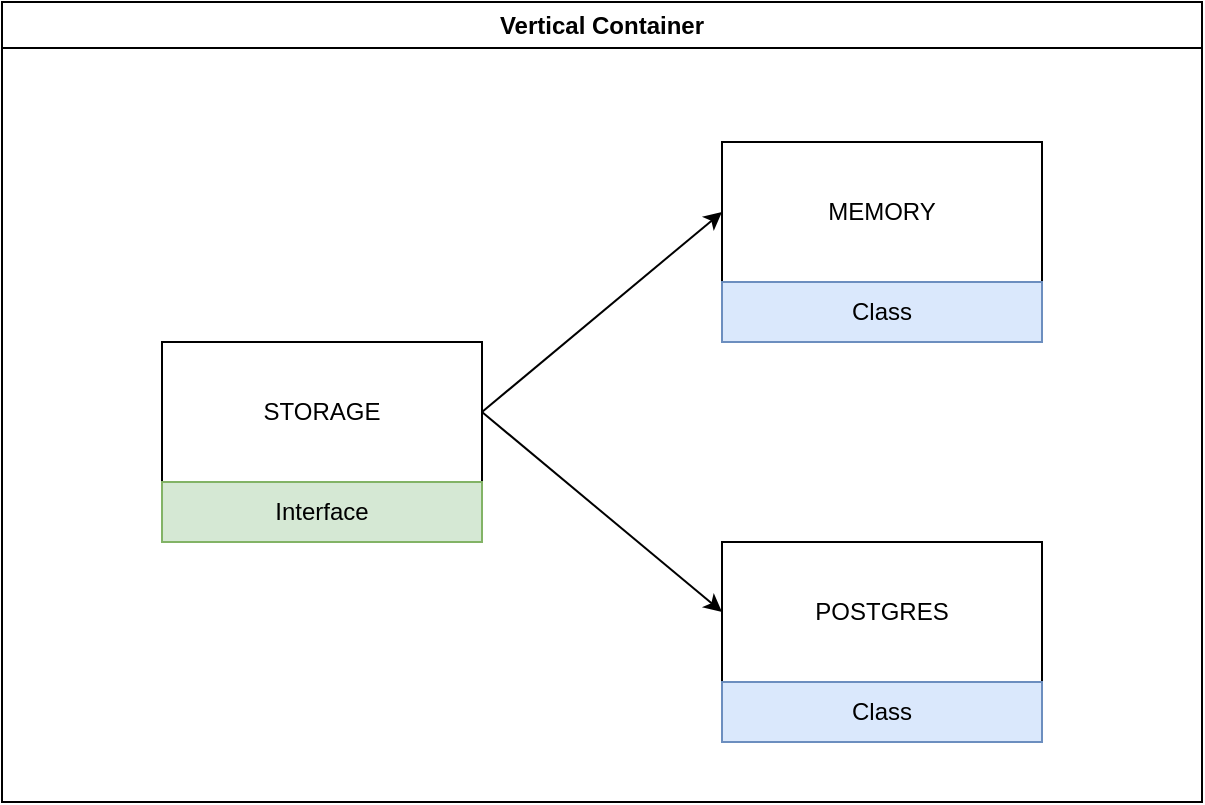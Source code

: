 <mxfile version="21.2.1" type="device">
  <diagram name="Página-1" id="3Wy5AoioANpt7kSRtT66">
    <mxGraphModel dx="1098" dy="868" grid="0" gridSize="10" guides="1" tooltips="1" connect="1" arrows="1" fold="1" page="0" pageScale="1" pageWidth="827" pageHeight="1169" math="0" shadow="0">
      <root>
        <mxCell id="0" />
        <mxCell id="1" parent="0" />
        <mxCell id="YRmfLfyFjltByYTLLrQv-3" value="Vertical Container" style="swimlane;whiteSpace=wrap;html=1;" vertex="1" parent="1">
          <mxGeometry x="114" y="54" width="600" height="400" as="geometry" />
        </mxCell>
        <mxCell id="YRmfLfyFjltByYTLLrQv-2" value="STORAGE" style="rounded=0;whiteSpace=wrap;html=1;" vertex="1" parent="YRmfLfyFjltByYTLLrQv-3">
          <mxGeometry x="80" y="170" width="160" height="70" as="geometry" />
        </mxCell>
        <mxCell id="YRmfLfyFjltByYTLLrQv-4" value="MEMORY" style="rounded=0;whiteSpace=wrap;html=1;" vertex="1" parent="YRmfLfyFjltByYTLLrQv-3">
          <mxGeometry x="360" y="70" width="160" height="70" as="geometry" />
        </mxCell>
        <mxCell id="YRmfLfyFjltByYTLLrQv-5" value="POSTGRES" style="rounded=0;whiteSpace=wrap;html=1;" vertex="1" parent="YRmfLfyFjltByYTLLrQv-3">
          <mxGeometry x="360" y="270" width="160" height="70" as="geometry" />
        </mxCell>
        <mxCell id="YRmfLfyFjltByYTLLrQv-6" value="" style="endArrow=classic;html=1;rounded=0;exitX=1;exitY=0.5;exitDx=0;exitDy=0;entryX=0;entryY=0.5;entryDx=0;entryDy=0;" edge="1" parent="YRmfLfyFjltByYTLLrQv-3" source="YRmfLfyFjltByYTLLrQv-2" target="YRmfLfyFjltByYTLLrQv-4">
          <mxGeometry width="50" height="50" relative="1" as="geometry">
            <mxPoint x="230" y="290" as="sourcePoint" />
            <mxPoint x="280" y="240" as="targetPoint" />
          </mxGeometry>
        </mxCell>
        <mxCell id="YRmfLfyFjltByYTLLrQv-7" value="" style="endArrow=classic;html=1;rounded=0;exitX=1;exitY=0.5;exitDx=0;exitDy=0;entryX=0;entryY=0.5;entryDx=0;entryDy=0;" edge="1" parent="YRmfLfyFjltByYTLLrQv-3" source="YRmfLfyFjltByYTLLrQv-2" target="YRmfLfyFjltByYTLLrQv-5">
          <mxGeometry width="50" height="50" relative="1" as="geometry">
            <mxPoint x="250" y="230" as="sourcePoint" />
            <mxPoint x="370" y="130" as="targetPoint" />
          </mxGeometry>
        </mxCell>
        <mxCell id="YRmfLfyFjltByYTLLrQv-8" value="Interface" style="text;html=1;strokeColor=#82b366;fillColor=#d5e8d4;align=center;verticalAlign=middle;whiteSpace=wrap;rounded=0;" vertex="1" parent="YRmfLfyFjltByYTLLrQv-3">
          <mxGeometry x="80" y="240" width="160" height="30" as="geometry" />
        </mxCell>
        <mxCell id="YRmfLfyFjltByYTLLrQv-9" value="Class" style="text;html=1;strokeColor=#6c8ebf;fillColor=#dae8fc;align=center;verticalAlign=middle;whiteSpace=wrap;rounded=0;" vertex="1" parent="YRmfLfyFjltByYTLLrQv-3">
          <mxGeometry x="360" y="340" width="160" height="30" as="geometry" />
        </mxCell>
        <mxCell id="YRmfLfyFjltByYTLLrQv-10" value="Class" style="text;html=1;strokeColor=#6c8ebf;fillColor=#dae8fc;align=center;verticalAlign=middle;whiteSpace=wrap;rounded=0;" vertex="1" parent="YRmfLfyFjltByYTLLrQv-3">
          <mxGeometry x="360" y="140" width="160" height="30" as="geometry" />
        </mxCell>
      </root>
    </mxGraphModel>
  </diagram>
</mxfile>
